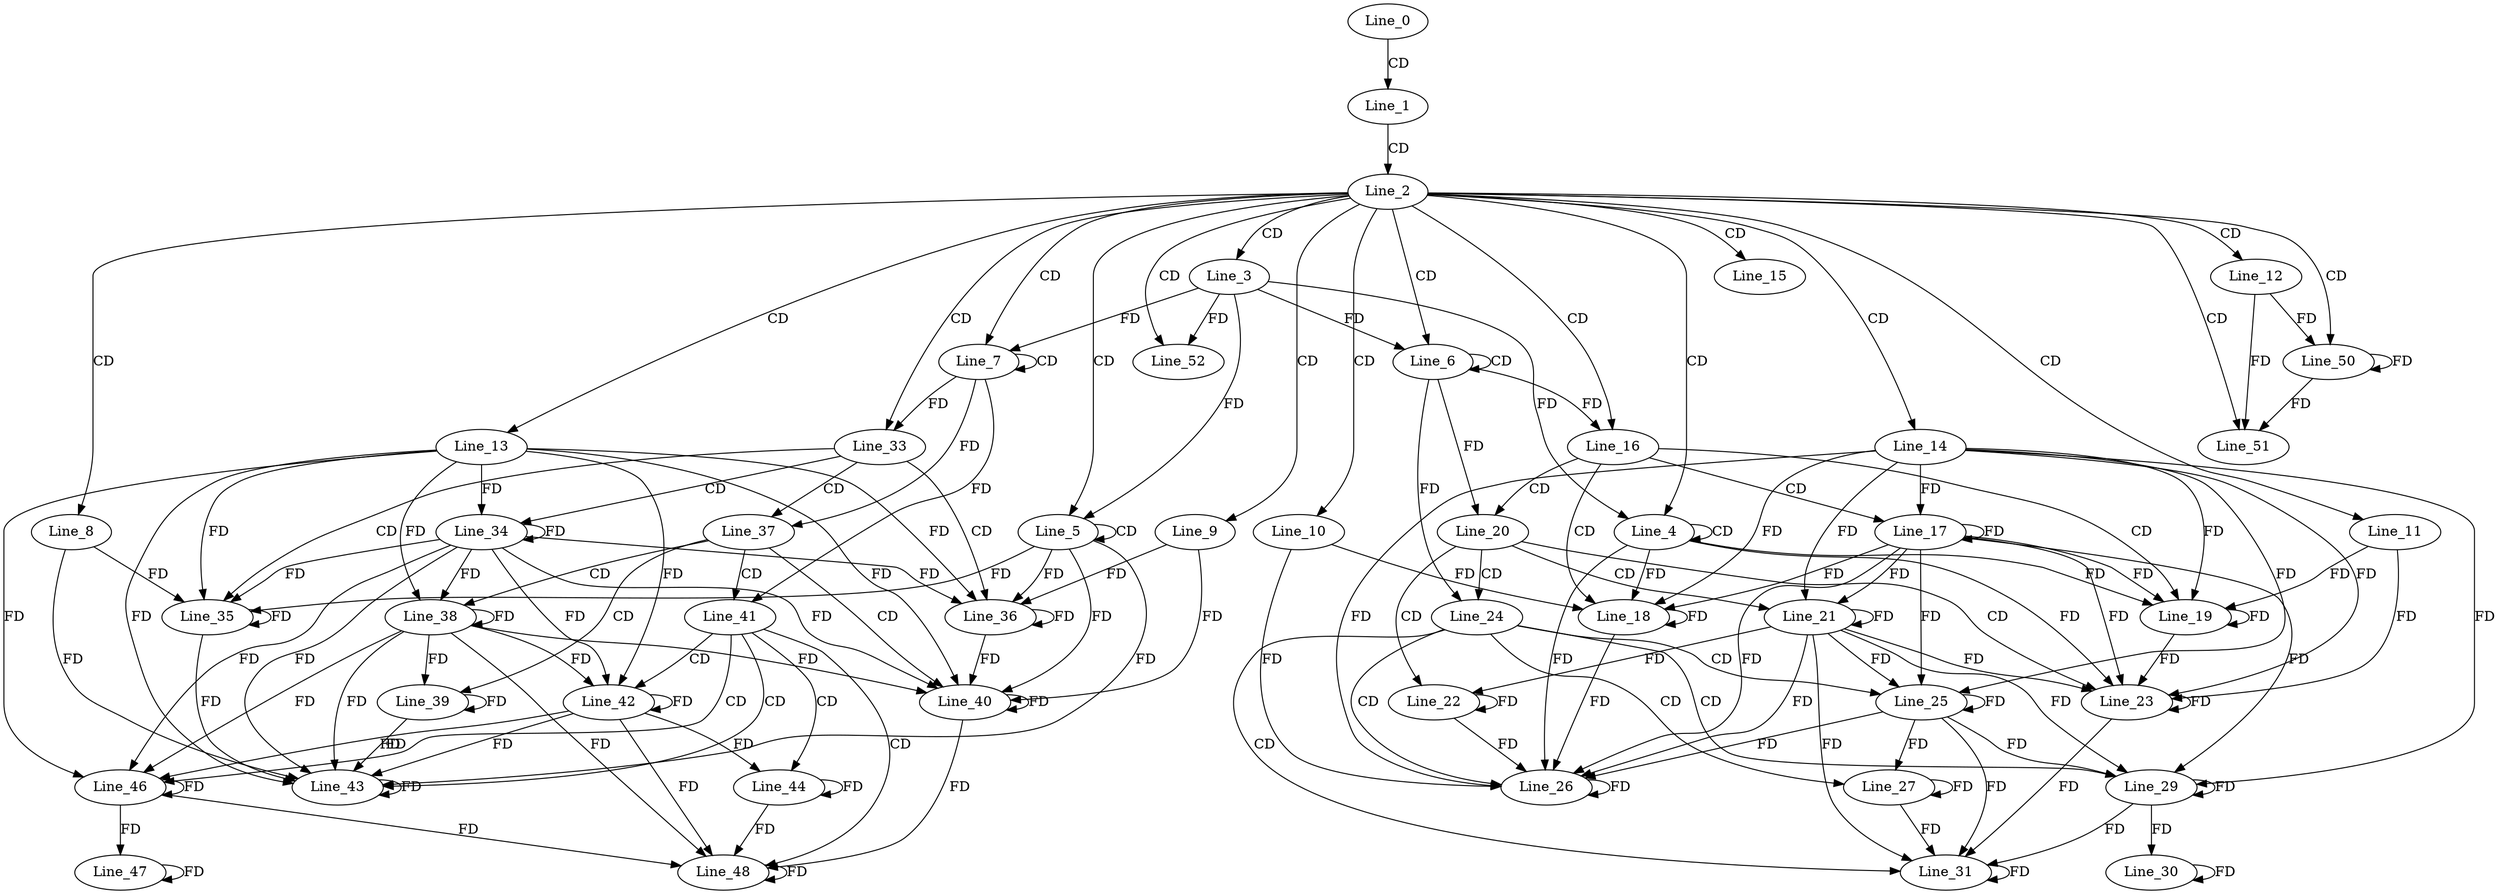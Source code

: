 digraph G {
  Line_0;
  Line_1;
  Line_2;
  Line_3;
  Line_4;
  Line_4;
  Line_5;
  Line_5;
  Line_6;
  Line_6;
  Line_7;
  Line_7;
  Line_8;
  Line_9;
  Line_10;
  Line_11;
  Line_12;
  Line_13;
  Line_14;
  Line_15;
  Line_16;
  Line_17;
  Line_18;
  Line_18;
  Line_19;
  Line_19;
  Line_20;
  Line_21;
  Line_22;
  Line_22;
  Line_23;
  Line_23;
  Line_23;
  Line_24;
  Line_25;
  Line_26;
  Line_26;
  Line_26;
  Line_27;
  Line_27;
  Line_27;
  Line_29;
  Line_30;
  Line_30;
  Line_30;
  Line_31;
  Line_31;
  Line_33;
  Line_34;
  Line_35;
  Line_35;
  Line_36;
  Line_36;
  Line_37;
  Line_38;
  Line_39;
  Line_39;
  Line_40;
  Line_40;
  Line_40;
  Line_41;
  Line_42;
  Line_43;
  Line_43;
  Line_43;
  Line_44;
  Line_44;
  Line_44;
  Line_46;
  Line_47;
  Line_47;
  Line_47;
  Line_48;
  Line_48;
  Line_50;
  Line_50;
  Line_51;
  Line_52;
  Line_0 -> Line_1 [ label="CD" ];
  Line_1 -> Line_2 [ label="CD" ];
  Line_2 -> Line_3 [ label="CD" ];
  Line_2 -> Line_4 [ label="CD" ];
  Line_4 -> Line_4 [ label="CD" ];
  Line_3 -> Line_4 [ label="FD" ];
  Line_2 -> Line_5 [ label="CD" ];
  Line_5 -> Line_5 [ label="CD" ];
  Line_3 -> Line_5 [ label="FD" ];
  Line_2 -> Line_6 [ label="CD" ];
  Line_6 -> Line_6 [ label="CD" ];
  Line_3 -> Line_6 [ label="FD" ];
  Line_2 -> Line_7 [ label="CD" ];
  Line_7 -> Line_7 [ label="CD" ];
  Line_3 -> Line_7 [ label="FD" ];
  Line_2 -> Line_8 [ label="CD" ];
  Line_2 -> Line_9 [ label="CD" ];
  Line_2 -> Line_10 [ label="CD" ];
  Line_2 -> Line_11 [ label="CD" ];
  Line_2 -> Line_12 [ label="CD" ];
  Line_2 -> Line_13 [ label="CD" ];
  Line_2 -> Line_14 [ label="CD" ];
  Line_2 -> Line_15 [ label="CD" ];
  Line_2 -> Line_16 [ label="CD" ];
  Line_6 -> Line_16 [ label="FD" ];
  Line_16 -> Line_17 [ label="CD" ];
  Line_14 -> Line_17 [ label="FD" ];
  Line_17 -> Line_17 [ label="FD" ];
  Line_16 -> Line_18 [ label="CD" ];
  Line_10 -> Line_18 [ label="FD" ];
  Line_18 -> Line_18 [ label="FD" ];
  Line_4 -> Line_18 [ label="FD" ];
  Line_14 -> Line_18 [ label="FD" ];
  Line_17 -> Line_18 [ label="FD" ];
  Line_16 -> Line_19 [ label="CD" ];
  Line_11 -> Line_19 [ label="FD" ];
  Line_19 -> Line_19 [ label="FD" ];
  Line_4 -> Line_19 [ label="FD" ];
  Line_14 -> Line_19 [ label="FD" ];
  Line_17 -> Line_19 [ label="FD" ];
  Line_16 -> Line_20 [ label="CD" ];
  Line_6 -> Line_20 [ label="FD" ];
  Line_20 -> Line_21 [ label="CD" ];
  Line_14 -> Line_21 [ label="FD" ];
  Line_17 -> Line_21 [ label="FD" ];
  Line_21 -> Line_21 [ label="FD" ];
  Line_20 -> Line_22 [ label="CD" ];
  Line_22 -> Line_22 [ label="FD" ];
  Line_21 -> Line_22 [ label="FD" ];
  Line_20 -> Line_23 [ label="CD" ];
  Line_11 -> Line_23 [ label="FD" ];
  Line_19 -> Line_23 [ label="FD" ];
  Line_23 -> Line_23 [ label="FD" ];
  Line_4 -> Line_23 [ label="FD" ];
  Line_14 -> Line_23 [ label="FD" ];
  Line_17 -> Line_23 [ label="FD" ];
  Line_21 -> Line_23 [ label="FD" ];
  Line_20 -> Line_24 [ label="CD" ];
  Line_6 -> Line_24 [ label="FD" ];
  Line_24 -> Line_25 [ label="CD" ];
  Line_14 -> Line_25 [ label="FD" ];
  Line_17 -> Line_25 [ label="FD" ];
  Line_21 -> Line_25 [ label="FD" ];
  Line_25 -> Line_25 [ label="FD" ];
  Line_24 -> Line_26 [ label="CD" ];
  Line_10 -> Line_26 [ label="FD" ];
  Line_18 -> Line_26 [ label="FD" ];
  Line_22 -> Line_26 [ label="FD" ];
  Line_26 -> Line_26 [ label="FD" ];
  Line_4 -> Line_26 [ label="FD" ];
  Line_14 -> Line_26 [ label="FD" ];
  Line_17 -> Line_26 [ label="FD" ];
  Line_21 -> Line_26 [ label="FD" ];
  Line_25 -> Line_26 [ label="FD" ];
  Line_24 -> Line_27 [ label="CD" ];
  Line_27 -> Line_27 [ label="FD" ];
  Line_25 -> Line_27 [ label="FD" ];
  Line_24 -> Line_29 [ label="CD" ];
  Line_14 -> Line_29 [ label="FD" ];
  Line_17 -> Line_29 [ label="FD" ];
  Line_21 -> Line_29 [ label="FD" ];
  Line_25 -> Line_29 [ label="FD" ];
  Line_29 -> Line_29 [ label="FD" ];
  Line_30 -> Line_30 [ label="FD" ];
  Line_29 -> Line_30 [ label="FD" ];
  Line_24 -> Line_31 [ label="CD" ];
  Line_23 -> Line_31 [ label="FD" ];
  Line_27 -> Line_31 [ label="FD" ];
  Line_31 -> Line_31 [ label="FD" ];
  Line_21 -> Line_31 [ label="FD" ];
  Line_25 -> Line_31 [ label="FD" ];
  Line_29 -> Line_31 [ label="FD" ];
  Line_2 -> Line_33 [ label="CD" ];
  Line_7 -> Line_33 [ label="FD" ];
  Line_33 -> Line_34 [ label="CD" ];
  Line_13 -> Line_34 [ label="FD" ];
  Line_34 -> Line_34 [ label="FD" ];
  Line_33 -> Line_35 [ label="CD" ];
  Line_8 -> Line_35 [ label="FD" ];
  Line_35 -> Line_35 [ label="FD" ];
  Line_5 -> Line_35 [ label="FD" ];
  Line_13 -> Line_35 [ label="FD" ];
  Line_34 -> Line_35 [ label="FD" ];
  Line_33 -> Line_36 [ label="CD" ];
  Line_9 -> Line_36 [ label="FD" ];
  Line_36 -> Line_36 [ label="FD" ];
  Line_5 -> Line_36 [ label="FD" ];
  Line_13 -> Line_36 [ label="FD" ];
  Line_34 -> Line_36 [ label="FD" ];
  Line_33 -> Line_37 [ label="CD" ];
  Line_7 -> Line_37 [ label="FD" ];
  Line_37 -> Line_38 [ label="CD" ];
  Line_13 -> Line_38 [ label="FD" ];
  Line_34 -> Line_38 [ label="FD" ];
  Line_38 -> Line_38 [ label="FD" ];
  Line_37 -> Line_39 [ label="CD" ];
  Line_39 -> Line_39 [ label="FD" ];
  Line_38 -> Line_39 [ label="FD" ];
  Line_37 -> Line_40 [ label="CD" ];
  Line_9 -> Line_40 [ label="FD" ];
  Line_36 -> Line_40 [ label="FD" ];
  Line_40 -> Line_40 [ label="FD" ];
  Line_5 -> Line_40 [ label="FD" ];
  Line_13 -> Line_40 [ label="FD" ];
  Line_34 -> Line_40 [ label="FD" ];
  Line_38 -> Line_40 [ label="FD" ];
  Line_37 -> Line_41 [ label="CD" ];
  Line_7 -> Line_41 [ label="FD" ];
  Line_41 -> Line_42 [ label="CD" ];
  Line_13 -> Line_42 [ label="FD" ];
  Line_34 -> Line_42 [ label="FD" ];
  Line_38 -> Line_42 [ label="FD" ];
  Line_42 -> Line_42 [ label="FD" ];
  Line_41 -> Line_43 [ label="CD" ];
  Line_8 -> Line_43 [ label="FD" ];
  Line_35 -> Line_43 [ label="FD" ];
  Line_39 -> Line_43 [ label="FD" ];
  Line_43 -> Line_43 [ label="FD" ];
  Line_5 -> Line_43 [ label="FD" ];
  Line_13 -> Line_43 [ label="FD" ];
  Line_34 -> Line_43 [ label="FD" ];
  Line_38 -> Line_43 [ label="FD" ];
  Line_42 -> Line_43 [ label="FD" ];
  Line_41 -> Line_44 [ label="CD" ];
  Line_44 -> Line_44 [ label="FD" ];
  Line_42 -> Line_44 [ label="FD" ];
  Line_41 -> Line_46 [ label="CD" ];
  Line_13 -> Line_46 [ label="FD" ];
  Line_34 -> Line_46 [ label="FD" ];
  Line_38 -> Line_46 [ label="FD" ];
  Line_42 -> Line_46 [ label="FD" ];
  Line_46 -> Line_46 [ label="FD" ];
  Line_47 -> Line_47 [ label="FD" ];
  Line_46 -> Line_47 [ label="FD" ];
  Line_41 -> Line_48 [ label="CD" ];
  Line_40 -> Line_48 [ label="FD" ];
  Line_44 -> Line_48 [ label="FD" ];
  Line_48 -> Line_48 [ label="FD" ];
  Line_38 -> Line_48 [ label="FD" ];
  Line_42 -> Line_48 [ label="FD" ];
  Line_46 -> Line_48 [ label="FD" ];
  Line_2 -> Line_50 [ label="CD" ];
  Line_12 -> Line_50 [ label="FD" ];
  Line_50 -> Line_50 [ label="FD" ];
  Line_2 -> Line_51 [ label="CD" ];
  Line_12 -> Line_51 [ label="FD" ];
  Line_50 -> Line_51 [ label="FD" ];
  Line_2 -> Line_52 [ label="CD" ];
  Line_3 -> Line_52 [ label="FD" ];
}
